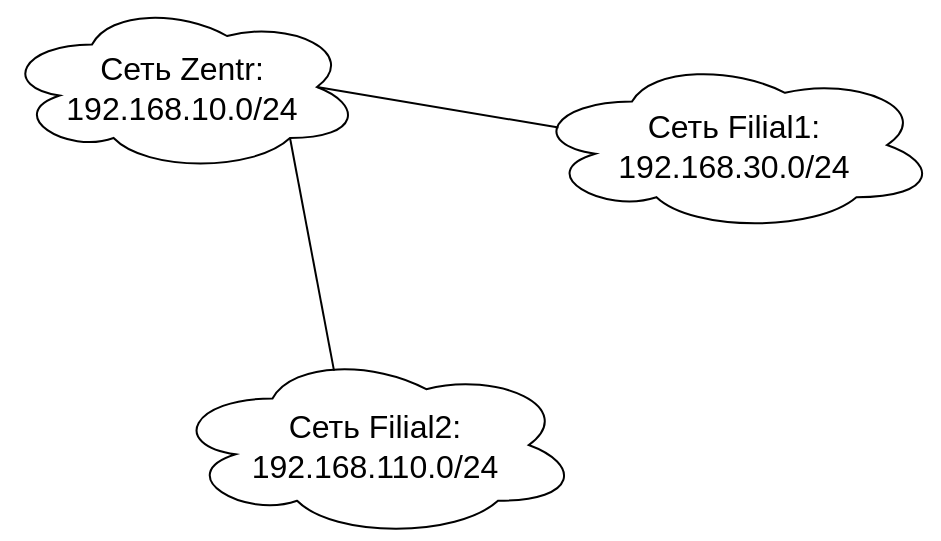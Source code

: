 <mxfile version="22.1.5" type="device">
  <diagram name="Страница — 1" id="1wM0IOQd8PK5Gi4DsjG4">
    <mxGraphModel dx="2026" dy="1243" grid="0" gridSize="10" guides="1" tooltips="1" connect="1" arrows="1" fold="1" page="0" pageScale="1" pageWidth="827" pageHeight="1169" math="0" shadow="0">
      <root>
        <mxCell id="0" />
        <mxCell id="1" parent="0" />
        <mxCell id="w-Z4XSxLy0HiIYLjlyzw-1" value="Сеть Filial2:&lt;br&gt;192.168.110.0/24" style="ellipse;shape=cloud;whiteSpace=wrap;html=1;fontSize=16;" vertex="1" parent="1">
          <mxGeometry x="32" y="71" width="205" height="93" as="geometry" />
        </mxCell>
        <mxCell id="w-Z4XSxLy0HiIYLjlyzw-2" value="Сеть Zentr:&lt;br&gt;192.168.10.0/24" style="ellipse;shape=cloud;whiteSpace=wrap;html=1;fontSize=16;" vertex="1" parent="1">
          <mxGeometry x="-52" y="-104" width="180" height="85" as="geometry" />
        </mxCell>
        <mxCell id="w-Z4XSxLy0HiIYLjlyzw-3" value="Сеть Filial1:&lt;br&gt;192.168.30.0/24" style="ellipse;shape=cloud;whiteSpace=wrap;html=1;fontSize=16;" vertex="1" parent="1">
          <mxGeometry x="212" y="-76" width="204" height="87" as="geometry" />
        </mxCell>
        <mxCell id="w-Z4XSxLy0HiIYLjlyzw-4" value="" style="endArrow=none;html=1;rounded=0;fontSize=12;startSize=8;endSize=8;curved=1;entryX=0.8;entryY=0.8;entryDx=0;entryDy=0;entryPerimeter=0;exitX=0.4;exitY=0.1;exitDx=0;exitDy=0;exitPerimeter=0;" edge="1" parent="1" source="w-Z4XSxLy0HiIYLjlyzw-1" target="w-Z4XSxLy0HiIYLjlyzw-2">
          <mxGeometry width="50" height="50" relative="1" as="geometry">
            <mxPoint x="175" y="225" as="sourcePoint" />
            <mxPoint x="225" y="175" as="targetPoint" />
          </mxGeometry>
        </mxCell>
        <mxCell id="w-Z4XSxLy0HiIYLjlyzw-5" value="" style="endArrow=none;html=1;rounded=0;fontSize=12;startSize=8;endSize=8;curved=1;entryX=0.875;entryY=0.5;entryDx=0;entryDy=0;entryPerimeter=0;exitX=0.07;exitY=0.4;exitDx=0;exitDy=0;exitPerimeter=0;" edge="1" parent="1" source="w-Z4XSxLy0HiIYLjlyzw-3" target="w-Z4XSxLy0HiIYLjlyzw-2">
          <mxGeometry width="50" height="50" relative="1" as="geometry">
            <mxPoint x="124" y="90" as="sourcePoint" />
            <mxPoint x="57" y="-13" as="targetPoint" />
          </mxGeometry>
        </mxCell>
      </root>
    </mxGraphModel>
  </diagram>
</mxfile>
